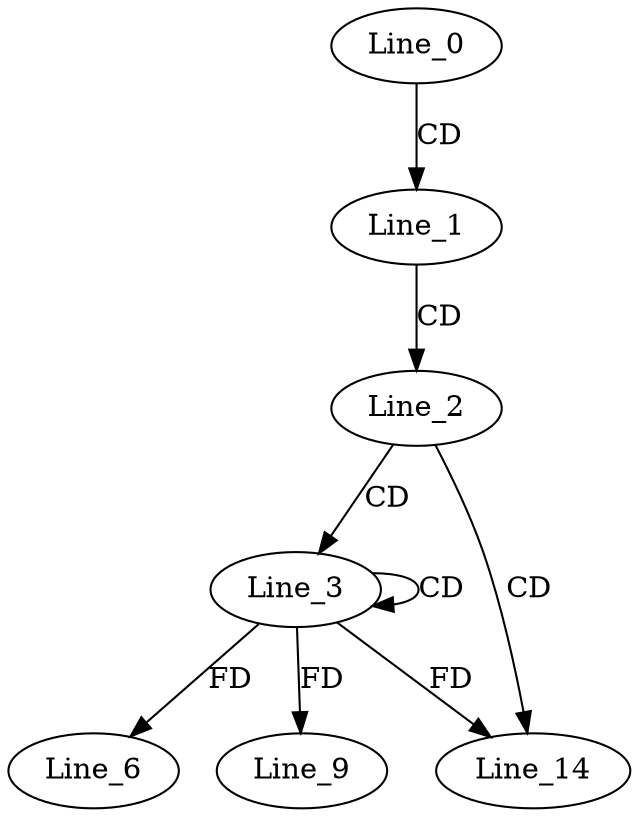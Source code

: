 digraph G {
  Line_0;
  Line_1;
  Line_2;
  Line_3;
  Line_3;
  Line_6;
  Line_9;
  Line_14;
  Line_14;
  Line_0 -> Line_1 [ label="CD" ];
  Line_1 -> Line_2 [ label="CD" ];
  Line_2 -> Line_3 [ label="CD" ];
  Line_3 -> Line_3 [ label="CD" ];
  Line_3 -> Line_6 [ label="FD" ];
  Line_3 -> Line_9 [ label="FD" ];
  Line_2 -> Line_14 [ label="CD" ];
  Line_3 -> Line_14 [ label="FD" ];
}
